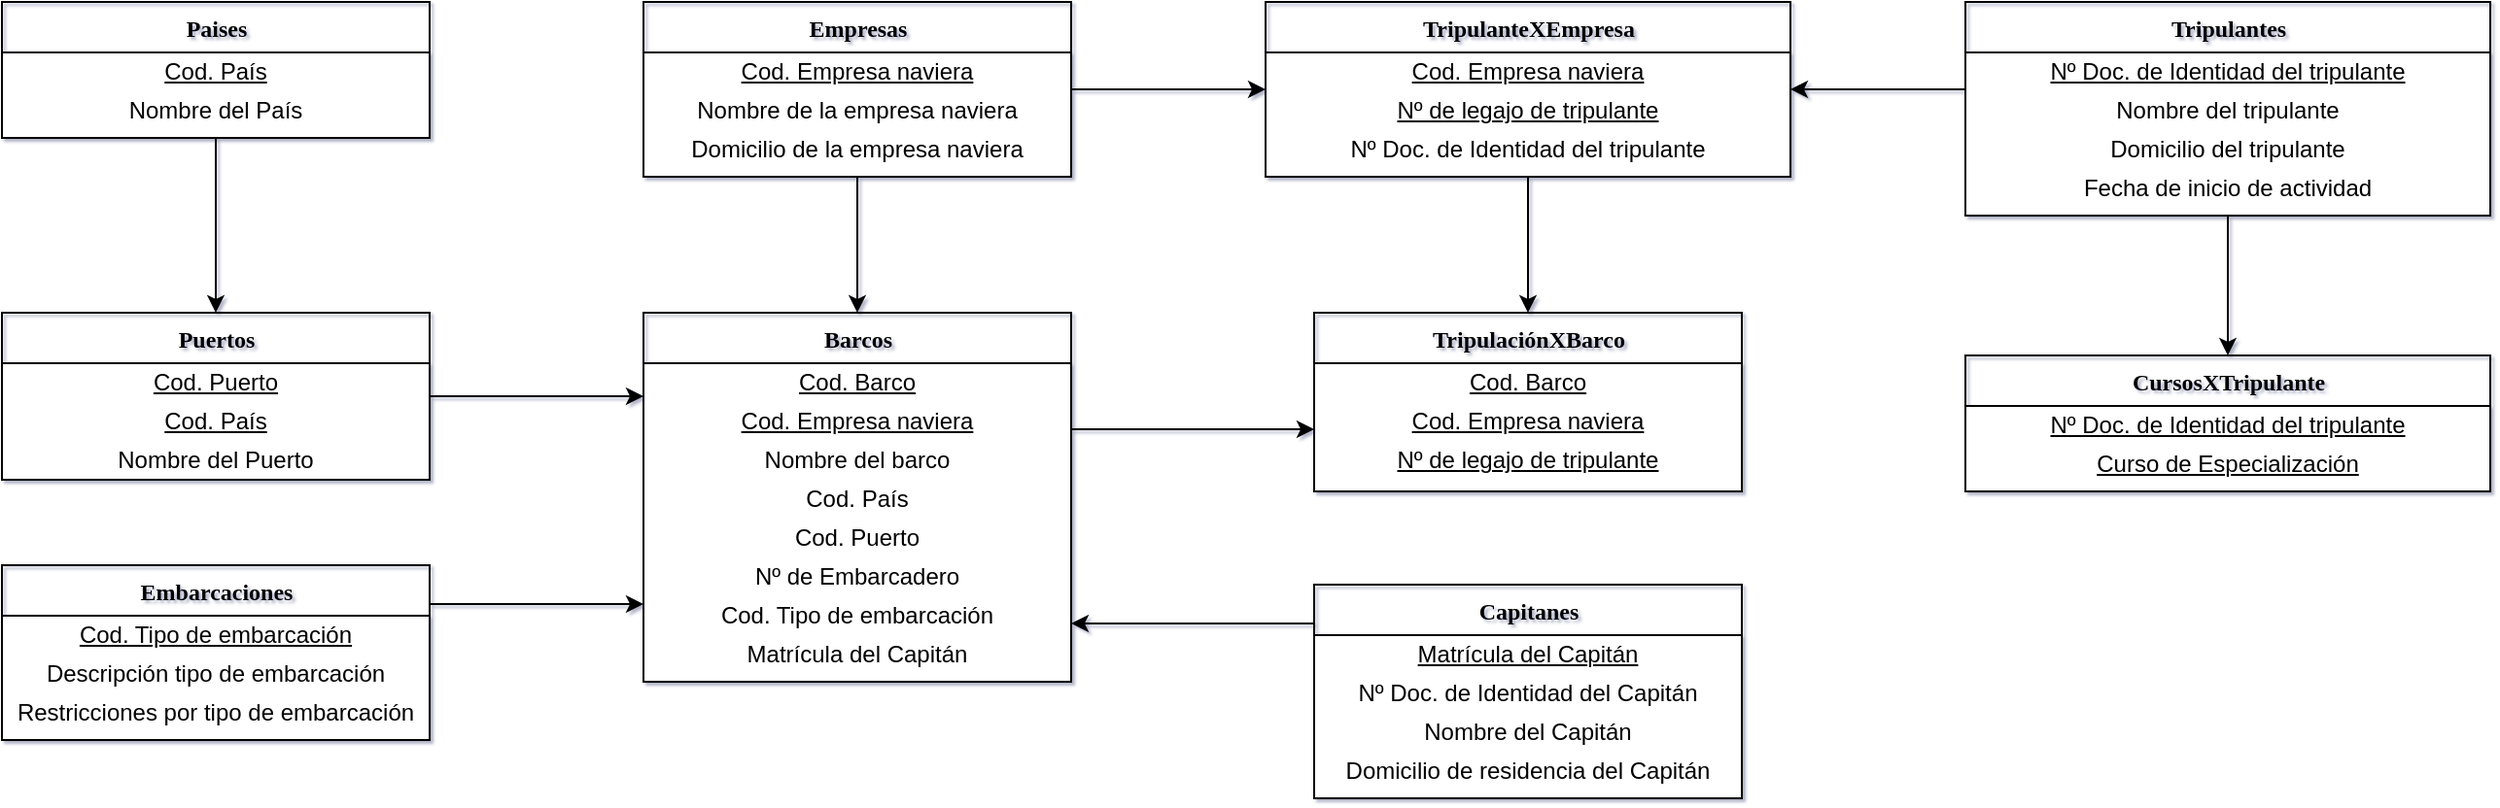 <mxfile version="14.6.0" type="github">
  <diagram name="Page-1" id="9f46799a-70d6-7492-0946-bef42562c5a5">
    <mxGraphModel dx="1822" dy="1176" grid="1" gridSize="10" guides="1" tooltips="1" connect="1" arrows="1" fold="1" page="0" pageScale="1" pageWidth="1100" pageHeight="850" background="none" math="0" shadow="1">
      <root>
        <mxCell id="0" />
        <mxCell id="1" parent="0" />
        <mxCell id="aQD7BquYB9DKoH3ekUsX-38" value="" style="edgeStyle=orthogonalEdgeStyle;rounded=0;orthogonalLoop=1;jettySize=auto;html=1;" edge="1" parent="1" source="78961159f06e98e8-56" target="aQD7BquYB9DKoH3ekUsX-29">
          <mxGeometry relative="1" as="geometry">
            <Array as="points">
              <mxPoint x="300" y="180" />
              <mxPoint x="300" y="180" />
            </Array>
          </mxGeometry>
        </mxCell>
        <mxCell id="78961159f06e98e8-56" value="Barcos" style="swimlane;html=1;fontStyle=1;align=center;verticalAlign=top;childLayout=stackLayout;horizontal=1;startSize=26;horizontalStack=0;resizeParent=1;resizeLast=0;collapsible=1;marginBottom=0;swimlaneFillColor=#ffffff;rounded=0;shadow=0;comic=0;labelBackgroundColor=none;strokeWidth=1;fillColor=none;fontFamily=Verdana;fontSize=12" parent="1" vertex="1">
          <mxGeometry x="40" y="120" width="220" height="190" as="geometry" />
        </mxCell>
        <mxCell id="zB6mvrpmHN6nT2XwH0zi-13" value="Cod. Barco" style="text;html=1;strokeColor=none;fillColor=none;align=center;verticalAlign=middle;whiteSpace=wrap;rounded=0;fontStyle=4" parent="78961159f06e98e8-56" vertex="1">
          <mxGeometry y="26" width="220" height="20" as="geometry" />
        </mxCell>
        <mxCell id="zB6mvrpmHN6nT2XwH0zi-1" value="Cod. Empresa naviera" style="text;html=1;strokeColor=none;fillColor=none;align=center;verticalAlign=middle;whiteSpace=wrap;rounded=0;fontStyle=4" parent="78961159f06e98e8-56" vertex="1">
          <mxGeometry y="46" width="220" height="20" as="geometry" />
        </mxCell>
        <mxCell id="zB6mvrpmHN6nT2XwH0zi-4" value="Nombre del barco" style="text;html=1;strokeColor=none;fillColor=none;align=center;verticalAlign=middle;whiteSpace=wrap;rounded=0;" parent="78961159f06e98e8-56" vertex="1">
          <mxGeometry y="66" width="220" height="20" as="geometry" />
        </mxCell>
        <mxCell id="zB6mvrpmHN6nT2XwH0zi-5" value="Cod. País" style="text;html=1;strokeColor=none;fillColor=none;align=center;verticalAlign=middle;whiteSpace=wrap;rounded=0;" parent="78961159f06e98e8-56" vertex="1">
          <mxGeometry y="86" width="220" height="20" as="geometry" />
        </mxCell>
        <mxCell id="zB6mvrpmHN6nT2XwH0zi-7" value="Cod. Puerto" style="text;html=1;strokeColor=none;fillColor=none;align=center;verticalAlign=middle;whiteSpace=wrap;rounded=0;" parent="78961159f06e98e8-56" vertex="1">
          <mxGeometry y="106" width="220" height="20" as="geometry" />
        </mxCell>
        <mxCell id="zB6mvrpmHN6nT2XwH0zi-9" value="Nº de Embarcadero" style="text;html=1;strokeColor=none;fillColor=none;align=center;verticalAlign=middle;whiteSpace=wrap;rounded=0;" parent="78961159f06e98e8-56" vertex="1">
          <mxGeometry y="126" width="220" height="20" as="geometry" />
        </mxCell>
        <mxCell id="zB6mvrpmHN6nT2XwH0zi-15" value="Cod. Tipo de embarcación" style="text;html=1;strokeColor=none;fillColor=none;align=center;verticalAlign=middle;whiteSpace=wrap;rounded=0;" parent="78961159f06e98e8-56" vertex="1">
          <mxGeometry y="146" width="220" height="20" as="geometry" />
        </mxCell>
        <mxCell id="aQD7BquYB9DKoH3ekUsX-26" value="&lt;span&gt;Matrícula del Capitán&lt;/span&gt;" style="text;html=1;strokeColor=none;fillColor=none;align=center;verticalAlign=middle;whiteSpace=wrap;rounded=0;" vertex="1" parent="78961159f06e98e8-56">
          <mxGeometry y="166" width="220" height="20" as="geometry" />
        </mxCell>
        <mxCell id="zB6mvrpmHN6nT2XwH0zi-122" style="edgeStyle=orthogonalEdgeStyle;rounded=0;orthogonalLoop=1;jettySize=auto;html=1;" parent="1" source="78961159f06e98e8-69" target="zB6mvrpmHN6nT2XwH0zi-119" edge="1">
          <mxGeometry relative="1" as="geometry">
            <Array as="points">
              <mxPoint x="855" y="90" />
              <mxPoint x="855" y="90" />
            </Array>
          </mxGeometry>
        </mxCell>
        <mxCell id="aQD7BquYB9DKoH3ekUsX-46" value="" style="edgeStyle=orthogonalEdgeStyle;rounded=0;orthogonalLoop=1;jettySize=auto;html=1;" edge="1" parent="1" source="78961159f06e98e8-69" target="aQD7BquYB9DKoH3ekUsX-41">
          <mxGeometry relative="1" as="geometry">
            <Array as="points">
              <mxPoint x="700" y="5" />
              <mxPoint x="700" y="5" />
            </Array>
          </mxGeometry>
        </mxCell>
        <mxCell id="78961159f06e98e8-69" value="Tripulantes" style="swimlane;html=1;fontStyle=1;align=center;verticalAlign=top;childLayout=stackLayout;horizontal=1;startSize=26;horizontalStack=0;resizeParent=1;resizeLast=0;collapsible=1;marginBottom=0;swimlaneFillColor=#ffffff;rounded=0;shadow=0;comic=0;labelBackgroundColor=none;strokeWidth=1;fillColor=none;fontFamily=Verdana;fontSize=12" parent="1" vertex="1">
          <mxGeometry x="720" y="-40" width="270" height="110" as="geometry" />
        </mxCell>
        <mxCell id="zB6mvrpmHN6nT2XwH0zi-26" value="Nº Doc. de Identidad del tripulante" style="text;html=1;strokeColor=none;fillColor=none;align=center;verticalAlign=middle;whiteSpace=wrap;rounded=0;fontStyle=4" parent="78961159f06e98e8-69" vertex="1">
          <mxGeometry y="26" width="270" height="20" as="geometry" />
        </mxCell>
        <mxCell id="zB6mvrpmHN6nT2XwH0zi-25" value="Nombre del tripulante" style="text;html=1;strokeColor=none;fillColor=none;align=center;verticalAlign=middle;whiteSpace=wrap;rounded=0;" parent="78961159f06e98e8-69" vertex="1">
          <mxGeometry y="46" width="270" height="20" as="geometry" />
        </mxCell>
        <mxCell id="zB6mvrpmHN6nT2XwH0zi-27" value="Domicilio del tripulante" style="text;html=1;strokeColor=none;fillColor=none;align=center;verticalAlign=middle;whiteSpace=wrap;rounded=0;" parent="78961159f06e98e8-69" vertex="1">
          <mxGeometry y="66" width="270" height="20" as="geometry" />
        </mxCell>
        <mxCell id="zB6mvrpmHN6nT2XwH0zi-29" value="Fecha de inicio de actividad" style="text;html=1;strokeColor=none;fillColor=none;align=center;verticalAlign=middle;whiteSpace=wrap;rounded=0;" parent="78961159f06e98e8-69" vertex="1">
          <mxGeometry y="86" width="270" height="20" as="geometry" />
        </mxCell>
        <mxCell id="aQD7BquYB9DKoH3ekUsX-24" style="edgeStyle=orthogonalEdgeStyle;rounded=0;orthogonalLoop=1;jettySize=auto;html=1;" edge="1" parent="1" source="zB6mvrpmHN6nT2XwH0zi-37" target="78961159f06e98e8-56">
          <mxGeometry relative="1" as="geometry" />
        </mxCell>
        <mxCell id="aQD7BquYB9DKoH3ekUsX-49" style="edgeStyle=orthogonalEdgeStyle;rounded=0;orthogonalLoop=1;jettySize=auto;html=1;" edge="1" parent="1" source="zB6mvrpmHN6nT2XwH0zi-37" target="aQD7BquYB9DKoH3ekUsX-41">
          <mxGeometry relative="1" as="geometry" />
        </mxCell>
        <mxCell id="zB6mvrpmHN6nT2XwH0zi-37" value="Empresas" style="swimlane;html=1;fontStyle=1;align=center;verticalAlign=top;childLayout=stackLayout;horizontal=1;startSize=26;horizontalStack=0;resizeParent=1;resizeLast=0;collapsible=1;marginBottom=0;swimlaneFillColor=#ffffff;rounded=0;shadow=0;comic=0;labelBackgroundColor=none;strokeWidth=1;fillColor=none;fontFamily=Verdana;fontSize=12" parent="1" vertex="1">
          <mxGeometry x="40" y="-40" width="220" height="90" as="geometry" />
        </mxCell>
        <mxCell id="zB6mvrpmHN6nT2XwH0zi-38" value="Cod. Empresa naviera" style="text;html=1;strokeColor=none;fillColor=none;align=center;verticalAlign=middle;whiteSpace=wrap;rounded=0;fontStyle=4" parent="zB6mvrpmHN6nT2XwH0zi-37" vertex="1">
          <mxGeometry y="26" width="220" height="20" as="geometry" />
        </mxCell>
        <mxCell id="zB6mvrpmHN6nT2XwH0zi-40" value="Nombre de la empresa naviera" style="text;html=1;strokeColor=none;fillColor=none;align=center;verticalAlign=middle;whiteSpace=wrap;rounded=0;" parent="zB6mvrpmHN6nT2XwH0zi-37" vertex="1">
          <mxGeometry y="46" width="220" height="20" as="geometry" />
        </mxCell>
        <mxCell id="zB6mvrpmHN6nT2XwH0zi-41" value="Domicilio de la empresa naviera" style="text;html=1;strokeColor=none;fillColor=none;align=center;verticalAlign=middle;whiteSpace=wrap;rounded=0;" parent="zB6mvrpmHN6nT2XwH0zi-37" vertex="1">
          <mxGeometry y="66" width="220" height="20" as="geometry" />
        </mxCell>
        <mxCell id="zB6mvrpmHN6nT2XwH0zi-101" value="" style="edgeStyle=orthogonalEdgeStyle;rounded=0;orthogonalLoop=1;jettySize=auto;html=1;" parent="1" source="zB6mvrpmHN6nT2XwH0zi-80" target="zB6mvrpmHN6nT2XwH0zi-98" edge="1">
          <mxGeometry relative="1" as="geometry" />
        </mxCell>
        <mxCell id="zB6mvrpmHN6nT2XwH0zi-80" value="Paises" style="swimlane;html=1;fontStyle=1;align=center;verticalAlign=top;childLayout=stackLayout;horizontal=1;startSize=26;horizontalStack=0;resizeParent=1;resizeLast=0;collapsible=1;marginBottom=0;swimlaneFillColor=#ffffff;rounded=0;shadow=0;comic=0;labelBackgroundColor=none;strokeWidth=1;fillColor=none;fontFamily=Verdana;fontSize=12" parent="1" vertex="1">
          <mxGeometry x="-290" y="-40" width="220" height="70" as="geometry" />
        </mxCell>
        <mxCell id="zB6mvrpmHN6nT2XwH0zi-84" value="Cod. País" style="text;html=1;strokeColor=none;fillColor=none;align=center;verticalAlign=middle;whiteSpace=wrap;rounded=0;fontStyle=4" parent="zB6mvrpmHN6nT2XwH0zi-80" vertex="1">
          <mxGeometry y="26" width="220" height="20" as="geometry" />
        </mxCell>
        <mxCell id="zB6mvrpmHN6nT2XwH0zi-85" value="Nombre del País" style="text;html=1;strokeColor=none;fillColor=none;align=center;verticalAlign=middle;whiteSpace=wrap;rounded=0;" parent="zB6mvrpmHN6nT2XwH0zi-80" vertex="1">
          <mxGeometry y="46" width="220" height="20" as="geometry" />
        </mxCell>
        <mxCell id="aQD7BquYB9DKoH3ekUsX-53" style="edgeStyle=orthogonalEdgeStyle;rounded=0;orthogonalLoop=1;jettySize=auto;html=1;" edge="1" parent="1" source="zB6mvrpmHN6nT2XwH0zi-98" target="78961159f06e98e8-56">
          <mxGeometry relative="1" as="geometry">
            <Array as="points">
              <mxPoint x="20" y="163" />
              <mxPoint x="20" y="163" />
            </Array>
          </mxGeometry>
        </mxCell>
        <mxCell id="zB6mvrpmHN6nT2XwH0zi-98" value="Puertos" style="swimlane;html=1;fontStyle=1;align=center;verticalAlign=top;childLayout=stackLayout;horizontal=1;startSize=26;horizontalStack=0;resizeParent=1;resizeLast=0;collapsible=1;marginBottom=0;swimlaneFillColor=#ffffff;rounded=0;shadow=0;comic=0;labelBackgroundColor=none;strokeWidth=1;fillColor=none;fontFamily=Verdana;fontSize=12" parent="1" vertex="1">
          <mxGeometry x="-290" y="120" width="220" height="86" as="geometry" />
        </mxCell>
        <mxCell id="zB6mvrpmHN6nT2XwH0zi-99" value="Cod. Puerto" style="text;html=1;strokeColor=none;fillColor=none;align=center;verticalAlign=middle;whiteSpace=wrap;rounded=0;fontStyle=4" parent="zB6mvrpmHN6nT2XwH0zi-98" vertex="1">
          <mxGeometry y="26" width="220" height="20" as="geometry" />
        </mxCell>
        <mxCell id="zB6mvrpmHN6nT2XwH0zi-103" value="Cod. País" style="text;html=1;strokeColor=none;fillColor=none;align=center;verticalAlign=middle;whiteSpace=wrap;rounded=0;fontStyle=4" parent="zB6mvrpmHN6nT2XwH0zi-98" vertex="1">
          <mxGeometry y="46" width="220" height="20" as="geometry" />
        </mxCell>
        <mxCell id="zB6mvrpmHN6nT2XwH0zi-102" value="Nombre del Puerto" style="text;html=1;strokeColor=none;fillColor=none;align=center;verticalAlign=middle;whiteSpace=wrap;rounded=0;" parent="zB6mvrpmHN6nT2XwH0zi-98" vertex="1">
          <mxGeometry y="66" width="220" height="20" as="geometry" />
        </mxCell>
        <mxCell id="aQD7BquYB9DKoH3ekUsX-54" style="edgeStyle=orthogonalEdgeStyle;rounded=0;orthogonalLoop=1;jettySize=auto;html=1;" edge="1" parent="1" source="zB6mvrpmHN6nT2XwH0zi-104" target="78961159f06e98e8-56">
          <mxGeometry relative="1" as="geometry">
            <Array as="points">
              <mxPoint x="10" y="270" />
              <mxPoint x="10" y="270" />
            </Array>
          </mxGeometry>
        </mxCell>
        <mxCell id="zB6mvrpmHN6nT2XwH0zi-104" value="Embarcaciones" style="swimlane;html=1;fontStyle=1;align=center;verticalAlign=top;childLayout=stackLayout;horizontal=1;startSize=26;horizontalStack=0;resizeParent=1;resizeLast=0;collapsible=1;marginBottom=0;swimlaneFillColor=#ffffff;rounded=0;shadow=0;comic=0;labelBackgroundColor=none;strokeWidth=1;fillColor=none;fontFamily=Verdana;fontSize=12" parent="1" vertex="1">
          <mxGeometry x="-290" y="250" width="220" height="90" as="geometry" />
        </mxCell>
        <mxCell id="zB6mvrpmHN6nT2XwH0zi-115" value="Cod. Tipo de embarcación" style="text;html=1;strokeColor=none;fillColor=none;align=center;verticalAlign=middle;whiteSpace=wrap;rounded=0;fontStyle=4" parent="zB6mvrpmHN6nT2XwH0zi-104" vertex="1">
          <mxGeometry y="26" width="220" height="20" as="geometry" />
        </mxCell>
        <mxCell id="zB6mvrpmHN6nT2XwH0zi-116" value="Descripción tipo de embarcación" style="text;html=1;strokeColor=none;fillColor=none;align=center;verticalAlign=middle;whiteSpace=wrap;rounded=0;" parent="zB6mvrpmHN6nT2XwH0zi-104" vertex="1">
          <mxGeometry y="46" width="220" height="20" as="geometry" />
        </mxCell>
        <mxCell id="zB6mvrpmHN6nT2XwH0zi-117" value="Restricciones por tipo de embarcación" style="text;html=1;strokeColor=none;fillColor=none;align=center;verticalAlign=middle;whiteSpace=wrap;rounded=0;" parent="zB6mvrpmHN6nT2XwH0zi-104" vertex="1">
          <mxGeometry y="66" width="220" height="20" as="geometry" />
        </mxCell>
        <mxCell id="zB6mvrpmHN6nT2XwH0zi-119" value="CursosXTripulante" style="swimlane;html=1;fontStyle=1;align=center;verticalAlign=top;childLayout=stackLayout;horizontal=1;startSize=26;horizontalStack=0;resizeParent=1;resizeLast=0;collapsible=1;marginBottom=0;swimlaneFillColor=#ffffff;rounded=0;shadow=0;comic=0;labelBackgroundColor=none;strokeWidth=1;fillColor=none;fontFamily=Verdana;fontSize=12" parent="1" vertex="1">
          <mxGeometry x="720" y="142" width="270" height="70" as="geometry" />
        </mxCell>
        <mxCell id="aQD7BquYB9DKoH3ekUsX-28" value="Nº Doc. de Identidad del tripulante" style="text;html=1;strokeColor=none;fillColor=none;align=center;verticalAlign=middle;whiteSpace=wrap;rounded=0;fontStyle=4" vertex="1" parent="zB6mvrpmHN6nT2XwH0zi-119">
          <mxGeometry y="26" width="270" height="20" as="geometry" />
        </mxCell>
        <mxCell id="aQD7BquYB9DKoH3ekUsX-52" value="Curso de Especialización" style="text;html=1;strokeColor=none;fillColor=none;align=center;verticalAlign=middle;whiteSpace=wrap;rounded=0;fontStyle=4" vertex="1" parent="zB6mvrpmHN6nT2XwH0zi-119">
          <mxGeometry y="46" width="270" height="20" as="geometry" />
        </mxCell>
        <mxCell id="aQD7BquYB9DKoH3ekUsX-27" style="edgeStyle=orthogonalEdgeStyle;rounded=0;orthogonalLoop=1;jettySize=auto;html=1;" edge="1" parent="1" source="zB6mvrpmHN6nT2XwH0zi-132" target="78961159f06e98e8-56">
          <mxGeometry relative="1" as="geometry">
            <Array as="points">
              <mxPoint x="290" y="280" />
              <mxPoint x="290" y="280" />
            </Array>
          </mxGeometry>
        </mxCell>
        <mxCell id="zB6mvrpmHN6nT2XwH0zi-132" value="Capitanes" style="swimlane;html=1;fontStyle=1;align=center;verticalAlign=top;childLayout=stackLayout;horizontal=1;startSize=26;horizontalStack=0;resizeParent=1;resizeLast=0;collapsible=1;marginBottom=0;swimlaneFillColor=#ffffff;rounded=0;shadow=0;comic=0;labelBackgroundColor=none;strokeWidth=1;fillColor=none;fontFamily=Verdana;fontSize=12" parent="1" vertex="1">
          <mxGeometry x="385" y="260" width="220" height="110" as="geometry" />
        </mxCell>
        <mxCell id="zB6mvrpmHN6nT2XwH0zi-139" value="Matrícula del Capitán" style="text;html=1;strokeColor=none;fillColor=none;align=center;verticalAlign=middle;whiteSpace=wrap;rounded=0;fontStyle=4" parent="zB6mvrpmHN6nT2XwH0zi-132" vertex="1">
          <mxGeometry y="26" width="220" height="20" as="geometry" />
        </mxCell>
        <mxCell id="zB6mvrpmHN6nT2XwH0zi-141" value="Nº Doc. de Identidad del Capitán" style="text;html=1;strokeColor=none;fillColor=none;align=center;verticalAlign=middle;whiteSpace=wrap;rounded=0;" parent="zB6mvrpmHN6nT2XwH0zi-132" vertex="1">
          <mxGeometry y="46" width="220" height="20" as="geometry" />
        </mxCell>
        <mxCell id="zB6mvrpmHN6nT2XwH0zi-140" value="Nombre del Capitán" style="text;html=1;strokeColor=none;fillColor=none;align=center;verticalAlign=middle;whiteSpace=wrap;rounded=0;" parent="zB6mvrpmHN6nT2XwH0zi-132" vertex="1">
          <mxGeometry y="66" width="220" height="20" as="geometry" />
        </mxCell>
        <mxCell id="zB6mvrpmHN6nT2XwH0zi-142" value="Domicilio de residencia del Capitán" style="text;html=1;strokeColor=none;fillColor=none;align=center;verticalAlign=middle;whiteSpace=wrap;rounded=0;" parent="zB6mvrpmHN6nT2XwH0zi-132" vertex="1">
          <mxGeometry y="86" width="220" height="20" as="geometry" />
        </mxCell>
        <mxCell id="aQD7BquYB9DKoH3ekUsX-29" value="TripulaciónXBarco" style="swimlane;html=1;fontStyle=1;align=center;verticalAlign=top;childLayout=stackLayout;horizontal=1;startSize=26;horizontalStack=0;resizeParent=1;resizeLast=0;collapsible=1;marginBottom=0;swimlaneFillColor=#ffffff;rounded=0;shadow=0;comic=0;labelBackgroundColor=none;strokeWidth=1;fillColor=none;fontFamily=Verdana;fontSize=12" vertex="1" parent="1">
          <mxGeometry x="385" y="120" width="220" height="92" as="geometry" />
        </mxCell>
        <mxCell id="aQD7BquYB9DKoH3ekUsX-30" value="Cod. Barco" style="text;html=1;strokeColor=none;fillColor=none;align=center;verticalAlign=middle;whiteSpace=wrap;rounded=0;fontStyle=4" vertex="1" parent="aQD7BquYB9DKoH3ekUsX-29">
          <mxGeometry y="26" width="220" height="20" as="geometry" />
        </mxCell>
        <mxCell id="aQD7BquYB9DKoH3ekUsX-31" value="Cod. Empresa naviera" style="text;html=1;strokeColor=none;fillColor=none;align=center;verticalAlign=middle;whiteSpace=wrap;rounded=0;fontStyle=4" vertex="1" parent="aQD7BquYB9DKoH3ekUsX-29">
          <mxGeometry y="46" width="220" height="20" as="geometry" />
        </mxCell>
        <mxCell id="aQD7BquYB9DKoH3ekUsX-51" value="Nº de legajo de tripulante" style="text;html=1;strokeColor=none;fillColor=none;align=center;verticalAlign=middle;whiteSpace=wrap;rounded=0;fontStyle=4" vertex="1" parent="aQD7BquYB9DKoH3ekUsX-29">
          <mxGeometry y="66" width="220" height="20" as="geometry" />
        </mxCell>
        <mxCell id="aQD7BquYB9DKoH3ekUsX-50" style="edgeStyle=orthogonalEdgeStyle;rounded=0;orthogonalLoop=1;jettySize=auto;html=1;" edge="1" parent="1" source="aQD7BquYB9DKoH3ekUsX-41" target="aQD7BquYB9DKoH3ekUsX-29">
          <mxGeometry relative="1" as="geometry" />
        </mxCell>
        <mxCell id="aQD7BquYB9DKoH3ekUsX-41" value="TripulanteXEmpresa" style="swimlane;html=1;fontStyle=1;align=center;verticalAlign=top;childLayout=stackLayout;horizontal=1;startSize=26;horizontalStack=0;resizeParent=1;resizeLast=0;collapsible=1;marginBottom=0;swimlaneFillColor=#ffffff;rounded=0;shadow=0;comic=0;labelBackgroundColor=none;strokeWidth=1;fillColor=none;fontFamily=Verdana;fontSize=12" vertex="1" parent="1">
          <mxGeometry x="360" y="-40" width="270" height="90" as="geometry" />
        </mxCell>
        <mxCell id="aQD7BquYB9DKoH3ekUsX-47" value="Cod. Empresa naviera" style="text;html=1;strokeColor=none;fillColor=none;align=center;verticalAlign=middle;whiteSpace=wrap;rounded=0;fontStyle=4" vertex="1" parent="aQD7BquYB9DKoH3ekUsX-41">
          <mxGeometry y="26" width="270" height="20" as="geometry" />
        </mxCell>
        <mxCell id="aQD7BquYB9DKoH3ekUsX-48" value="Nº de legajo de tripulante" style="text;html=1;strokeColor=none;fillColor=none;align=center;verticalAlign=middle;whiteSpace=wrap;rounded=0;fontStyle=4" vertex="1" parent="aQD7BquYB9DKoH3ekUsX-41">
          <mxGeometry y="46" width="270" height="20" as="geometry" />
        </mxCell>
        <mxCell id="aQD7BquYB9DKoH3ekUsX-42" value="Nº Doc. de Identidad del tripulante" style="text;html=1;strokeColor=none;fillColor=none;align=center;verticalAlign=middle;whiteSpace=wrap;rounded=0;fontStyle=0" vertex="1" parent="aQD7BquYB9DKoH3ekUsX-41">
          <mxGeometry y="66" width="270" height="20" as="geometry" />
        </mxCell>
      </root>
    </mxGraphModel>
  </diagram>
</mxfile>
